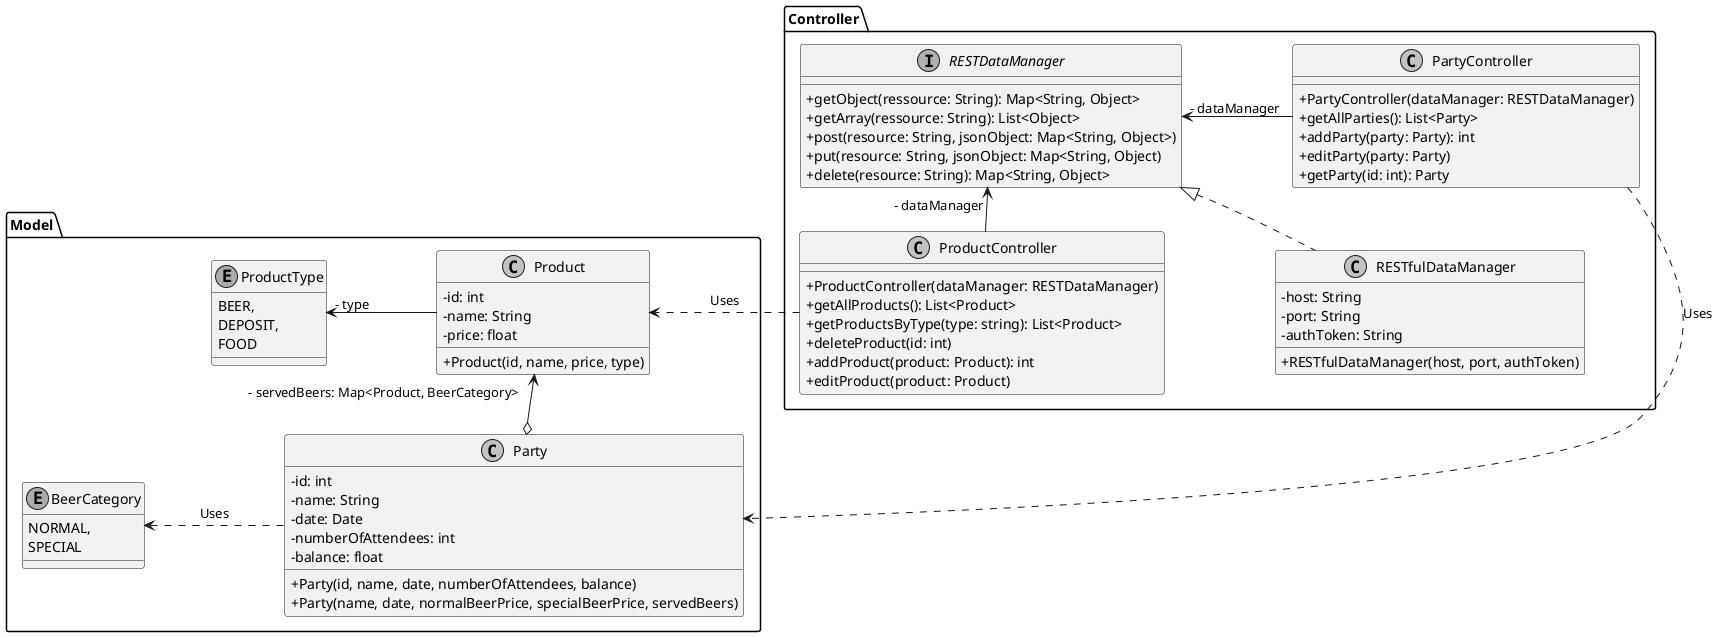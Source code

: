 @startuml
skinparam monochrome true
skinparam classAttributeIconSize 0
skinparam nodesep 110
skinparam ranksep 10

package Model {
	class Party {
		- id: int
		- name: String
		- date: Date
		- numberOfAttendees: int
		- balance: float
		+ Party(id, name, date, numberOfAttendees, balance)
		+ Party(name, date, normalBeerPrice, specialBeerPrice, servedBeers)
	}

	class Product {
		- id: int
		- name: String
		- price: float
		+ Product(id, name, price, type)
	}

	enum ProductType {
		BEER,
		DEPOSIT,
		FOOD
	}

	ProductType "- type" <- Product

	enum BeerCategory {
		NORMAL,
		SPECIAL
	}

	Product "- servedBeers: Map<Product, BeerCategory>" <--o Party

	BeerCategory <. Party: Uses
}

package Controller {
	interface RESTDataManager {
		+ getObject(ressource: String): Map<String, Object>
		+ getArray(ressource: String): List<Object>
		+ post(resource: String, jsonObject: Map<String, Object>)
		+ put(resource: String, jsonObject: Map<String, Object)
		+ delete(resource: String): Map<String, Object>
	}

	class RESTfulDataManager {
		- host: String
		- port: String
		- authToken: String
		+ RESTfulDataManager(host, port, authToken)
	}

	RESTDataManager <|.. RESTfulDataManager
		

	class PartyController {
		+ PartyController(dataManager: RESTDataManager)
		+ getAllParties(): List<Party>
		+ addParty(party: Party): int
		+ editParty(party: Party)
		+ getParty(id: int): Party
	}

	RESTDataManager "- dataManager" <- PartyController

	class ProductController {
		+ ProductController(dataManager: RESTDataManager)
		+ getAllProducts(): List<Product>
		+ getProductsByType(type: string): List<Product>
		+ deleteProduct(id: int)
		+ addProduct(product: Product): int
		+ editProduct(product: Product)
	}

	RESTDataManager "- dataManager" <-- ProductController
}

PartyController .> Party: Uses
ProductController .> Product: Uses

@enduml
